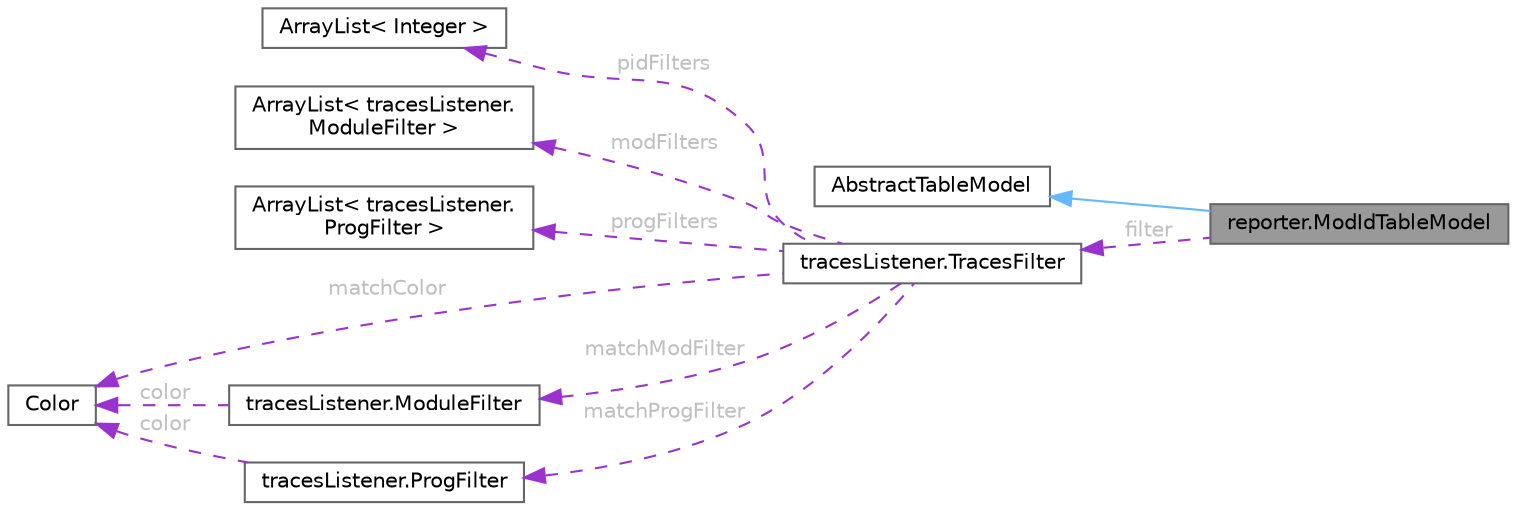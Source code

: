 digraph "reporter.ModIdTableModel"
{
 // LATEX_PDF_SIZE
  bgcolor="transparent";
  edge [fontname=Helvetica,fontsize=10,labelfontname=Helvetica,labelfontsize=10];
  node [fontname=Helvetica,fontsize=10,shape=box,height=0.2,width=0.4];
  rankdir="LR";
  Node1 [id="Node000001",label="reporter.ModIdTableModel",height=0.2,width=0.4,color="gray40", fillcolor="grey60", style="filled", fontcolor="black",tooltip=" "];
  Node2 -> Node1 [id="edge1_Node000001_Node000002",dir="back",color="steelblue1",style="solid",tooltip=" "];
  Node2 [id="Node000002",label="AbstractTableModel",height=0.2,width=0.4,color="gray40", fillcolor="white", style="filled",tooltip=" "];
  Node3 -> Node1 [id="edge2_Node000001_Node000003",dir="back",color="darkorchid3",style="dashed",tooltip=" ",label=" filter",fontcolor="grey" ];
  Node3 [id="Node000003",label="tracesListener.TracesFilter",height=0.2,width=0.4,color="gray40", fillcolor="white", style="filled",URL="$classtraces_listener_1_1_traces_filter.html",tooltip=" "];
  Node4 -> Node3 [id="edge3_Node000003_Node000004",dir="back",color="darkorchid3",style="dashed",tooltip=" ",label=" pidFilters",fontcolor="grey" ];
  Node4 [id="Node000004",label="ArrayList\< Integer \>",height=0.2,width=0.4,color="gray40", fillcolor="white", style="filled",tooltip=" "];
  Node5 -> Node3 [id="edge4_Node000003_Node000005",dir="back",color="darkorchid3",style="dashed",tooltip=" ",label=" modFilters",fontcolor="grey" ];
  Node5 [id="Node000005",label="ArrayList\< tracesListener.\lModuleFilter \>",height=0.2,width=0.4,color="gray40", fillcolor="white", style="filled",tooltip=" "];
  Node6 -> Node3 [id="edge5_Node000003_Node000006",dir="back",color="darkorchid3",style="dashed",tooltip=" ",label=" progFilters",fontcolor="grey" ];
  Node6 [id="Node000006",label="ArrayList\< tracesListener.\lProgFilter \>",height=0.2,width=0.4,color="gray40", fillcolor="white", style="filled",tooltip=" "];
  Node7 -> Node3 [id="edge6_Node000003_Node000007",dir="back",color="darkorchid3",style="dashed",tooltip=" ",label=" matchModFilter",fontcolor="grey" ];
  Node7 [id="Node000007",label="tracesListener.ModuleFilter",height=0.2,width=0.4,color="gray40", fillcolor="white", style="filled",URL="$classtraces_listener_1_1_module_filter.html",tooltip=" "];
  Node8 -> Node7 [id="edge7_Node000007_Node000008",dir="back",color="darkorchid3",style="dashed",tooltip=" ",label=" color",fontcolor="grey" ];
  Node8 [id="Node000008",label="Color",height=0.2,width=0.4,color="gray40", fillcolor="white", style="filled",tooltip=" "];
  Node9 -> Node3 [id="edge8_Node000003_Node000009",dir="back",color="darkorchid3",style="dashed",tooltip=" ",label=" matchProgFilter",fontcolor="grey" ];
  Node9 [id="Node000009",label="tracesListener.ProgFilter",height=0.2,width=0.4,color="gray40", fillcolor="white", style="filled",URL="$classtraces_listener_1_1_prog_filter.html",tooltip=" "];
  Node8 -> Node9 [id="edge9_Node000009_Node000008",dir="back",color="darkorchid3",style="dashed",tooltip=" ",label=" color",fontcolor="grey" ];
  Node8 -> Node3 [id="edge10_Node000003_Node000008",dir="back",color="darkorchid3",style="dashed",tooltip=" ",label=" matchColor",fontcolor="grey" ];
}
